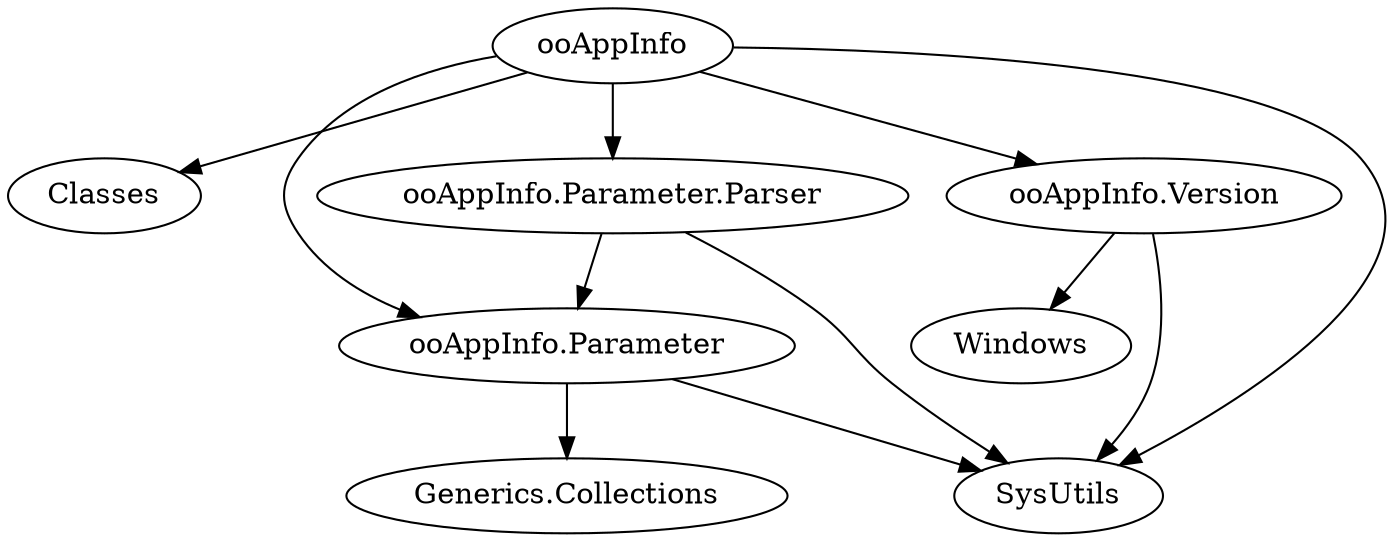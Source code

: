 DiGraph Uses {
  "ooAppInfo" -> "Classes"
  "ooAppInfo" -> "SysUtils"
  "ooAppInfo" -> "ooAppInfo.Parameter"
  "ooAppInfo" -> "ooAppInfo.Parameter.Parser"
  "ooAppInfo" -> "ooAppInfo.Version"
  "ooAppInfo" [href="ooAppInfo.html"]
  "ooAppInfo.Parameter" -> "SysUtils"
  "ooAppInfo.Parameter" -> "Generics.Collections"
  "ooAppInfo.Parameter" [href="ooAppInfo.Parameter.html"]
  "ooAppInfo.Parameter.Parser" -> "SysUtils"
  "ooAppInfo.Parameter.Parser" -> "ooAppInfo.Parameter"
  "ooAppInfo.Parameter.Parser" [href="ooAppInfo.Parameter.Parser.html"]
  "ooAppInfo.Version" -> "Windows"
  "ooAppInfo.Version" -> "SysUtils"
  "ooAppInfo.Version" [href="ooAppInfo.Version.html"]
}
